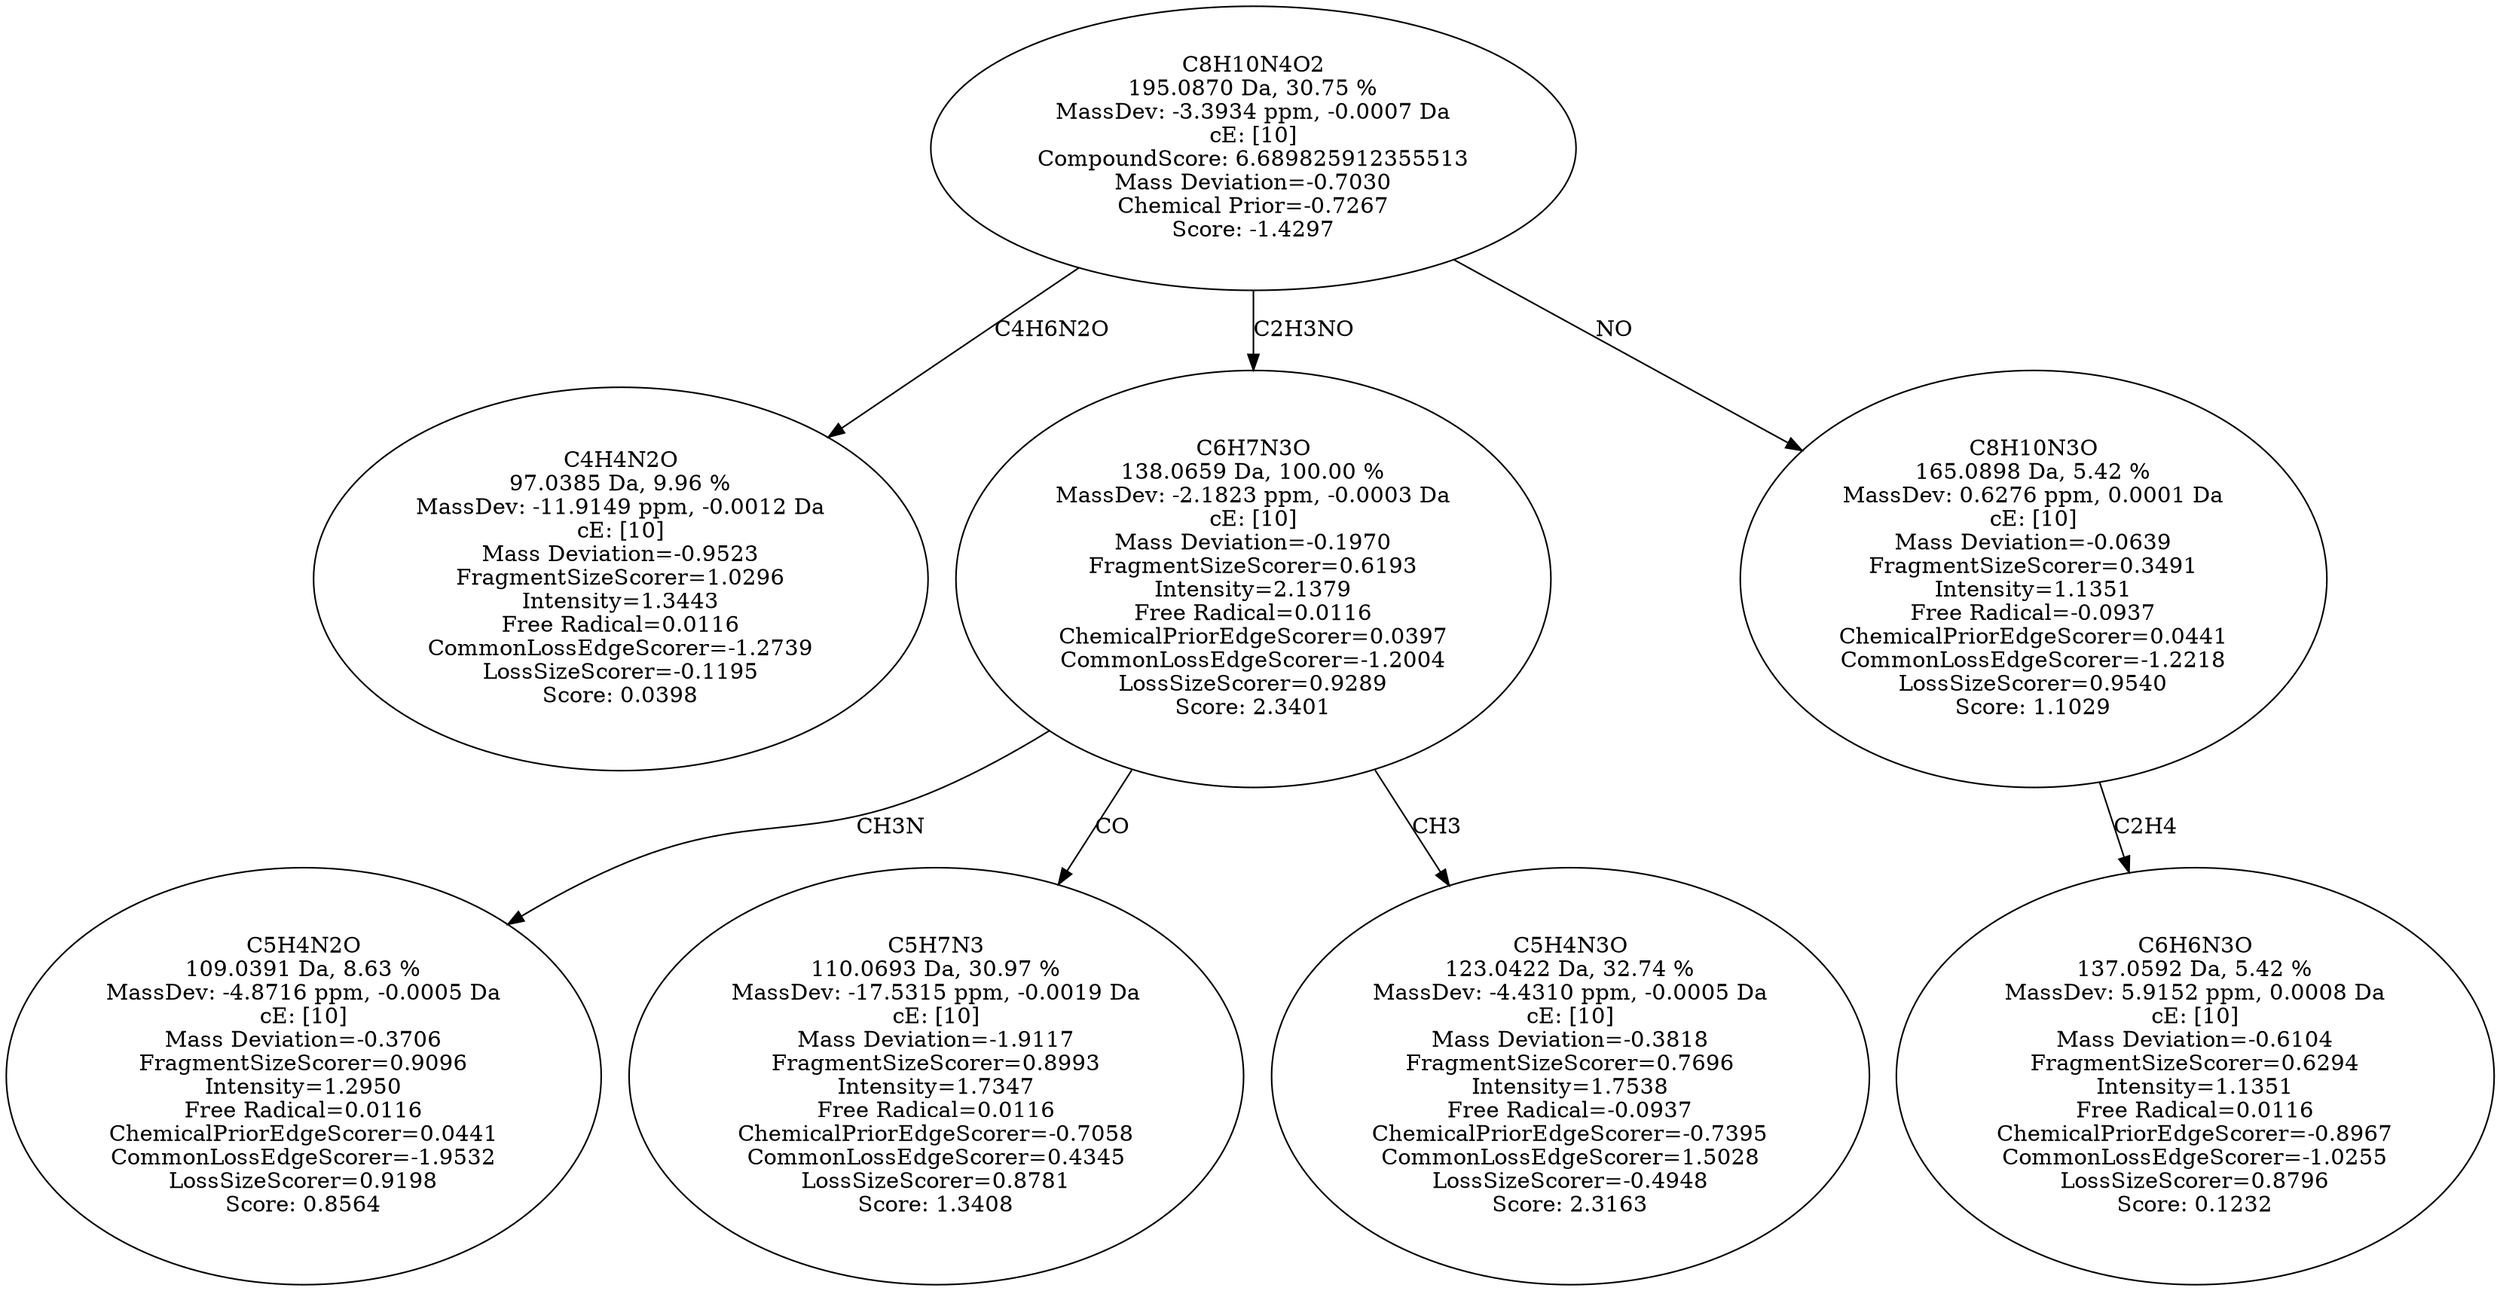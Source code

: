 strict digraph {
v1 [label="C4H4N2O\n97.0385 Da, 9.96 %\nMassDev: -11.9149 ppm, -0.0012 Da\ncE: [10]\nMass Deviation=-0.9523\nFragmentSizeScorer=1.0296\nIntensity=1.3443\nFree Radical=0.0116\nCommonLossEdgeScorer=-1.2739\nLossSizeScorer=-0.1195\nScore: 0.0398"];
v2 [label="C5H4N2O\n109.0391 Da, 8.63 %\nMassDev: -4.8716 ppm, -0.0005 Da\ncE: [10]\nMass Deviation=-0.3706\nFragmentSizeScorer=0.9096\nIntensity=1.2950\nFree Radical=0.0116\nChemicalPriorEdgeScorer=0.0441\nCommonLossEdgeScorer=-1.9532\nLossSizeScorer=0.9198\nScore: 0.8564"];
v3 [label="C5H7N3\n110.0693 Da, 30.97 %\nMassDev: -17.5315 ppm, -0.0019 Da\ncE: [10]\nMass Deviation=-1.9117\nFragmentSizeScorer=0.8993\nIntensity=1.7347\nFree Radical=0.0116\nChemicalPriorEdgeScorer=-0.7058\nCommonLossEdgeScorer=0.4345\nLossSizeScorer=0.8781\nScore: 1.3408"];
v4 [label="C5H4N3O\n123.0422 Da, 32.74 %\nMassDev: -4.4310 ppm, -0.0005 Da\ncE: [10]\nMass Deviation=-0.3818\nFragmentSizeScorer=0.7696\nIntensity=1.7538\nFree Radical=-0.0937\nChemicalPriorEdgeScorer=-0.7395\nCommonLossEdgeScorer=1.5028\nLossSizeScorer=-0.4948\nScore: 2.3163"];
v5 [label="C6H7N3O\n138.0659 Da, 100.00 %\nMassDev: -2.1823 ppm, -0.0003 Da\ncE: [10]\nMass Deviation=-0.1970\nFragmentSizeScorer=0.6193\nIntensity=2.1379\nFree Radical=0.0116\nChemicalPriorEdgeScorer=0.0397\nCommonLossEdgeScorer=-1.2004\nLossSizeScorer=0.9289\nScore: 2.3401"];
v6 [label="C6H6N3O\n137.0592 Da, 5.42 %\nMassDev: 5.9152 ppm, 0.0008 Da\ncE: [10]\nMass Deviation=-0.6104\nFragmentSizeScorer=0.6294\nIntensity=1.1351\nFree Radical=0.0116\nChemicalPriorEdgeScorer=-0.8967\nCommonLossEdgeScorer=-1.0255\nLossSizeScorer=0.8796\nScore: 0.1232"];
v7 [label="C8H10N3O\n165.0898 Da, 5.42 %\nMassDev: 0.6276 ppm, 0.0001 Da\ncE: [10]\nMass Deviation=-0.0639\nFragmentSizeScorer=0.3491\nIntensity=1.1351\nFree Radical=-0.0937\nChemicalPriorEdgeScorer=0.0441\nCommonLossEdgeScorer=-1.2218\nLossSizeScorer=0.9540\nScore: 1.1029"];
v8 [label="C8H10N4O2\n195.0870 Da, 30.75 %\nMassDev: -3.3934 ppm, -0.0007 Da\ncE: [10]\nCompoundScore: 6.689825912355513\nMass Deviation=-0.7030\nChemical Prior=-0.7267\nScore: -1.4297"];
v8 -> v1 [label="C4H6N2O"];
v5 -> v2 [label="CH3N"];
v5 -> v3 [label="CO"];
v5 -> v4 [label="CH3"];
v8 -> v5 [label="C2H3NO"];
v7 -> v6 [label="C2H4"];
v8 -> v7 [label="NO"];
}